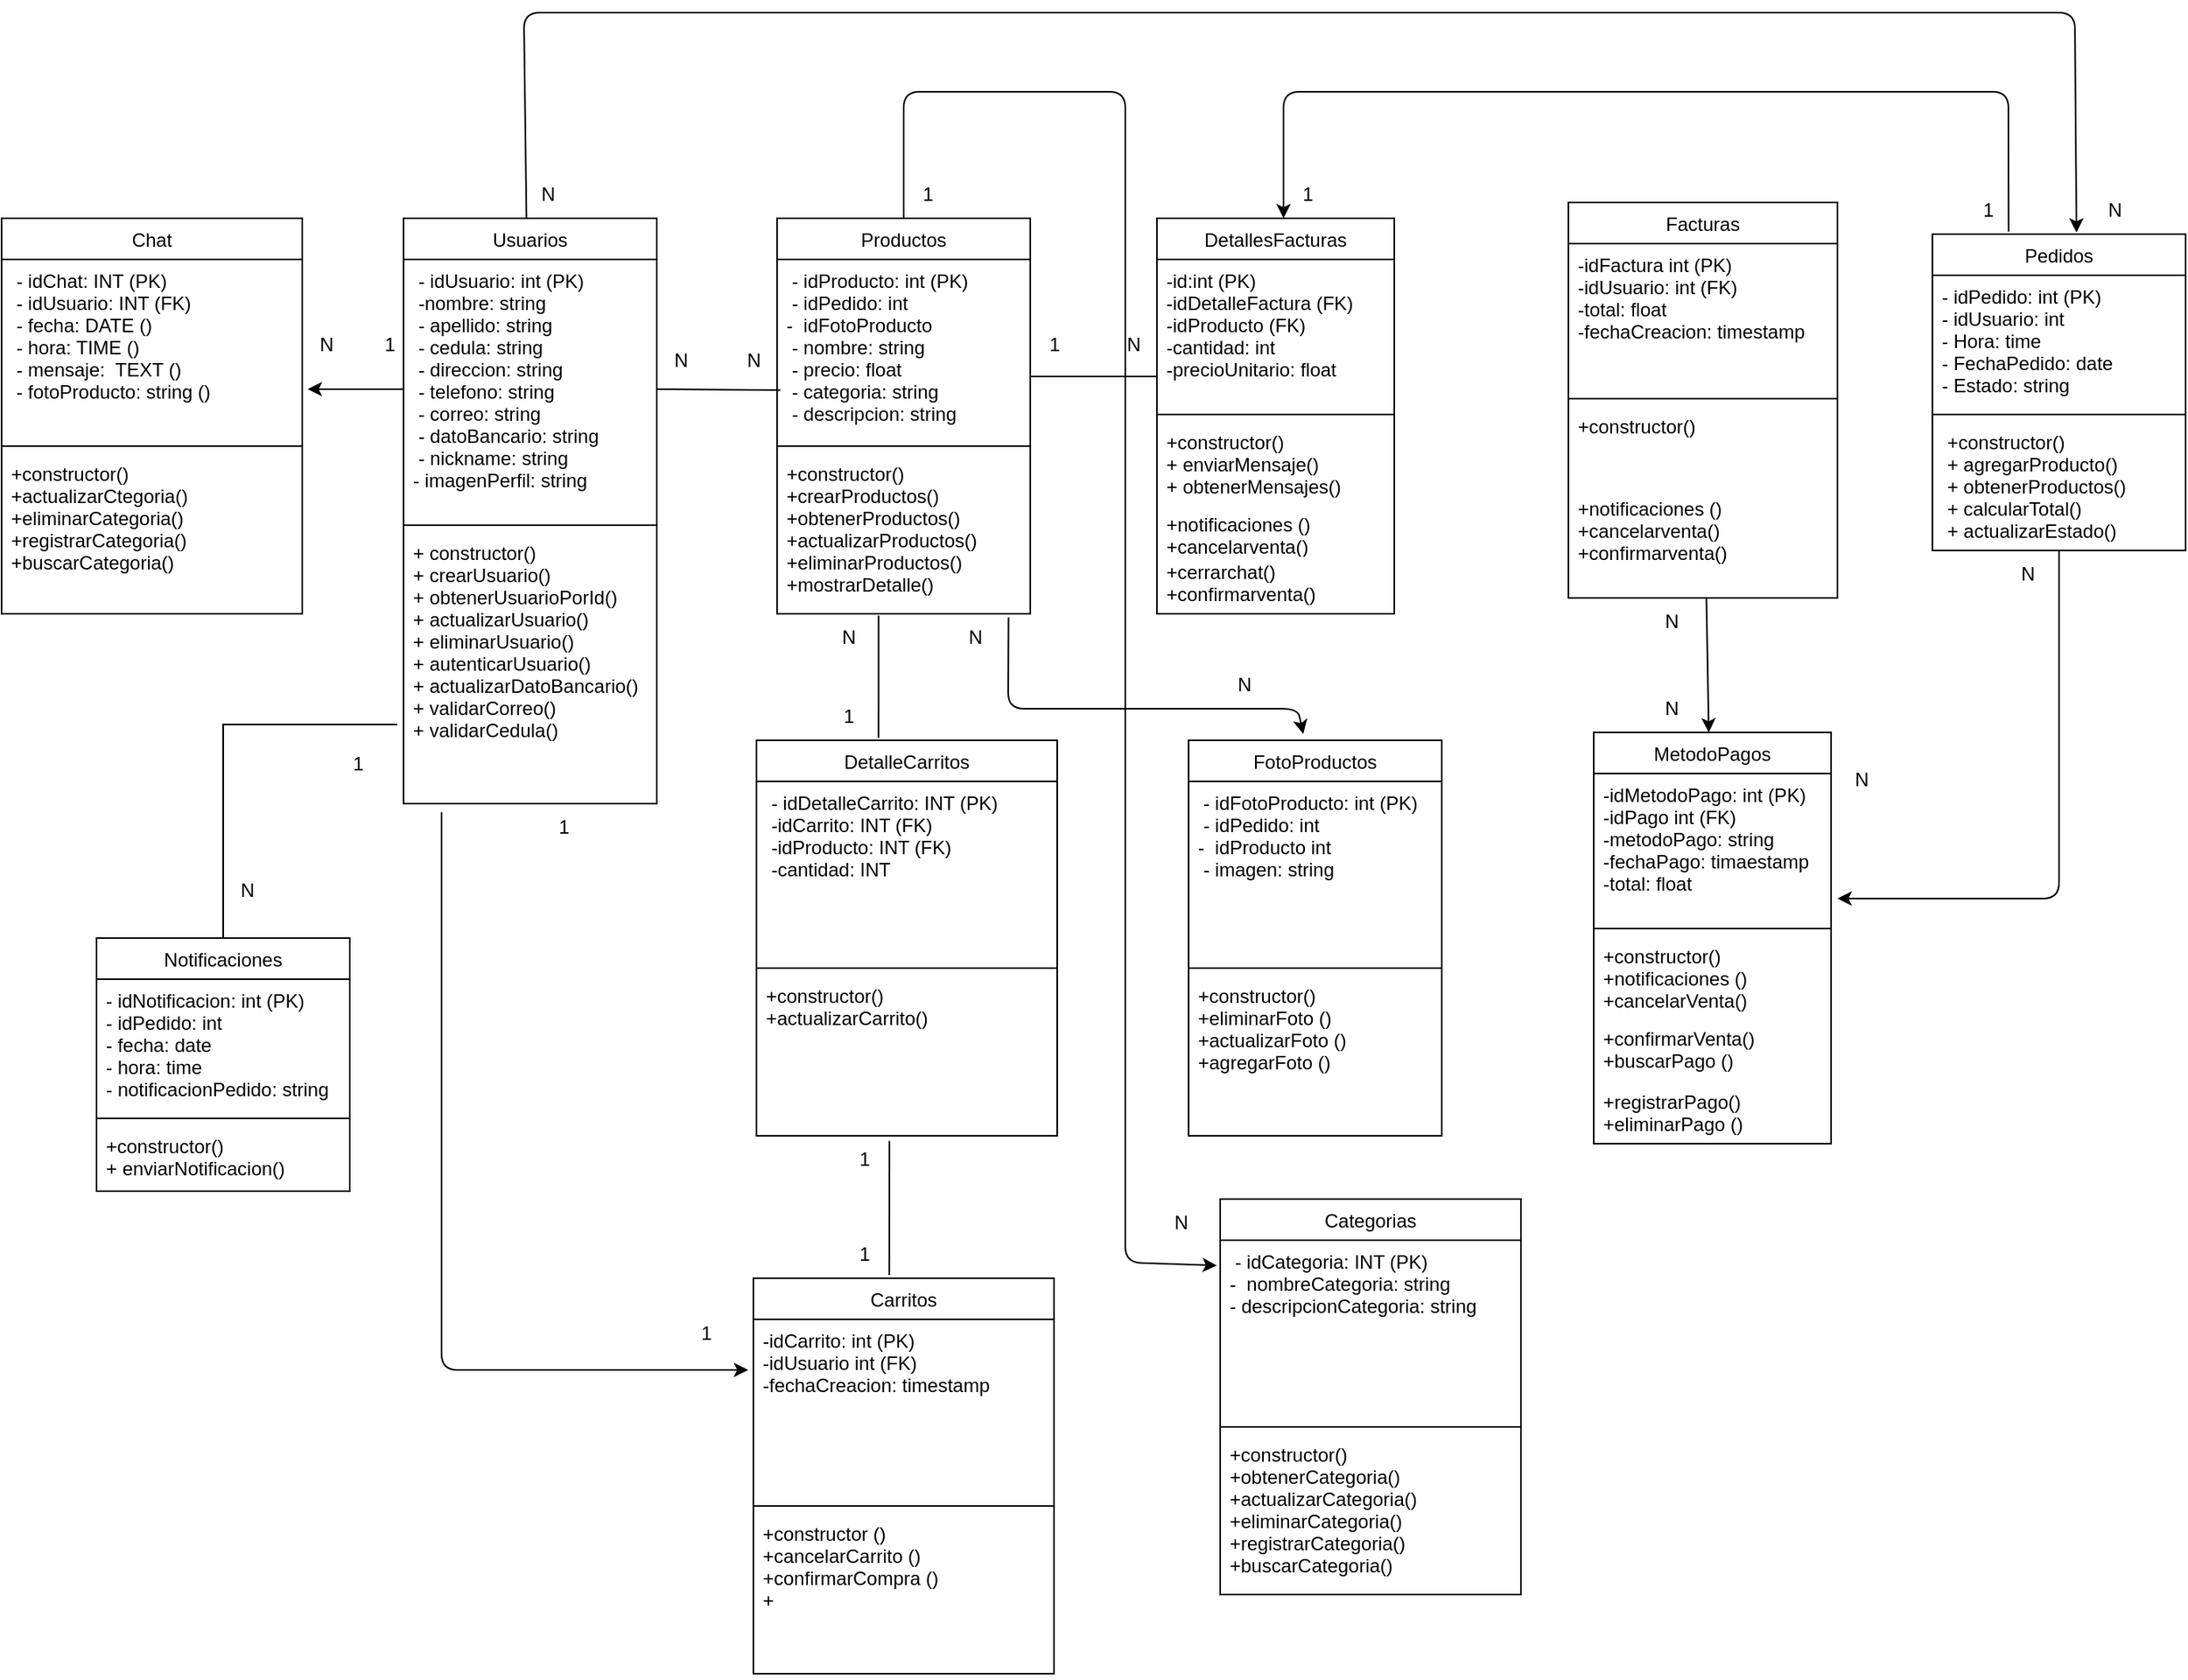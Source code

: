 <mxfile>
    <diagram id="C5RBs43oDa-KdzZeNtuy" name="Page-1">
        <mxGraphModel dx="1960" dy="1405" grid="1" gridSize="10" guides="1" tooltips="1" connect="1" arrows="1" fold="1" page="1" pageScale="1" pageWidth="827" pageHeight="1169" math="0" shadow="0">
            <root>
                <mxCell id="WIyWlLk6GJQsqaUBKTNV-0"/>
                <mxCell id="WIyWlLk6GJQsqaUBKTNV-1" parent="WIyWlLk6GJQsqaUBKTNV-0"/>
                <mxCell id="105" style="edgeStyle=none;html=1;entryX=0.569;entryY=-0.005;entryDx=0;entryDy=0;entryPerimeter=0;" parent="WIyWlLk6GJQsqaUBKTNV-1" source="zkfFHV4jXpPFQw0GAbJ--17" target="Fcxwtz2qANrsRQDYp3mJ-4" edge="1">
                    <mxGeometry relative="1" as="geometry">
                        <mxPoint x="1470" y="160" as="targetPoint"/>
                        <Array as="points">
                            <mxPoint x="490" y="30"/>
                            <mxPoint x="1470" y="30"/>
                        </Array>
                    </mxGeometry>
                </mxCell>
                <mxCell id="zkfFHV4jXpPFQw0GAbJ--17" value="Usuarios" style="swimlane;fontStyle=0;align=center;verticalAlign=top;childLayout=stackLayout;horizontal=1;startSize=26;horizontalStack=0;resizeParent=1;resizeLast=0;collapsible=1;marginBottom=0;rounded=0;shadow=0;strokeWidth=1;fontSize=12;" parent="WIyWlLk6GJQsqaUBKTNV-1" vertex="1">
                    <mxGeometry x="414" y="160" width="160" height="370" as="geometry">
                        <mxRectangle x="550" y="140" width="160" height="26" as="alternateBounds"/>
                    </mxGeometry>
                </mxCell>
                <mxCell id="zkfFHV4jXpPFQw0GAbJ--18" value=" - idUsuario: int (PK)&#10; -nombre: string&#10; - apellido: string&#10; - cedula: string&#10; - direccion: string&#10; - telefono: string&#10; - correo: string&#10; - datoBancario: string&#10; - nickname: string&#10;- imagenPerfil: string" style="text;align=left;verticalAlign=top;spacingLeft=4;spacingRight=4;overflow=hidden;rotatable=0;points=[[0,0.5],[1,0.5]];portConstraint=eastwest;fontSize=12;" parent="zkfFHV4jXpPFQw0GAbJ--17" vertex="1">
                    <mxGeometry y="26" width="160" height="164" as="geometry"/>
                </mxCell>
                <mxCell id="zkfFHV4jXpPFQw0GAbJ--23" value="" style="line;html=1;strokeWidth=1;align=left;verticalAlign=middle;spacingTop=-1;spacingLeft=3;spacingRight=3;rotatable=0;labelPosition=right;points=[];portConstraint=eastwest;fontSize=12;" parent="zkfFHV4jXpPFQw0GAbJ--17" vertex="1">
                    <mxGeometry y="190" width="160" height="8" as="geometry"/>
                </mxCell>
                <mxCell id="zkfFHV4jXpPFQw0GAbJ--24" value="+ constructor()&#10;+ crearUsuario()&#10;+ obtenerUsuarioPorId()&#10;+ actualizarUsuario()&#10;+ eliminarUsuario()&#10;+ autenticarUsuario()&#10;+ actualizarDatoBancario()&#10;+ validarCorreo()&#10;+ validarCedula()" style="text;align=left;verticalAlign=top;spacingLeft=4;spacingRight=4;overflow=hidden;rotatable=0;points=[[0,0.5],[1,0.5]];portConstraint=eastwest;fontSize=12;" parent="zkfFHV4jXpPFQw0GAbJ--17" vertex="1">
                    <mxGeometry y="198" width="160" height="172" as="geometry"/>
                </mxCell>
                <mxCell id="95" style="edgeStyle=none;html=1;" parent="WIyWlLk6GJQsqaUBKTNV-1" source="Fcxwtz2qANrsRQDYp3mJ-0" target="44" edge="1">
                    <mxGeometry relative="1" as="geometry"/>
                </mxCell>
                <mxCell id="Fcxwtz2qANrsRQDYp3mJ-0" value="Facturas" style="swimlane;fontStyle=0;align=center;verticalAlign=top;childLayout=stackLayout;horizontal=1;startSize=26;horizontalStack=0;resizeParent=1;resizeLast=0;collapsible=1;marginBottom=0;rounded=0;shadow=0;strokeWidth=1;fontSize=12;" parent="WIyWlLk6GJQsqaUBKTNV-1" vertex="1">
                    <mxGeometry x="1150" y="150" width="170" height="250" as="geometry">
                        <mxRectangle x="550" y="140" width="160" height="26" as="alternateBounds"/>
                    </mxGeometry>
                </mxCell>
                <mxCell id="Fcxwtz2qANrsRQDYp3mJ-1" value="-idFactura int (PK)&#10;-idUsuario: int (FK)&#10;-total: float&#10;-fechaCreacion: timestamp&#10;" style="text;align=left;verticalAlign=top;spacingLeft=4;spacingRight=4;overflow=hidden;rotatable=0;points=[[0,0.5],[1,0.5]];portConstraint=eastwest;fontSize=12;" parent="Fcxwtz2qANrsRQDYp3mJ-0" vertex="1">
                    <mxGeometry y="26" width="170" height="94" as="geometry"/>
                </mxCell>
                <mxCell id="Fcxwtz2qANrsRQDYp3mJ-2" value="" style="line;html=1;strokeWidth=1;align=left;verticalAlign=middle;spacingTop=-1;spacingLeft=3;spacingRight=3;rotatable=0;labelPosition=right;points=[];portConstraint=eastwest;fontSize=12;" parent="Fcxwtz2qANrsRQDYp3mJ-0" vertex="1">
                    <mxGeometry y="120" width="170" height="8" as="geometry"/>
                </mxCell>
                <mxCell id="Fcxwtz2qANrsRQDYp3mJ-3" value="+constructor()" style="text;align=left;verticalAlign=top;spacingLeft=4;spacingRight=4;overflow=hidden;rotatable=0;points=[[0,0.5],[1,0.5]];portConstraint=eastwest;fontSize=12;" parent="Fcxwtz2qANrsRQDYp3mJ-0" vertex="1">
                    <mxGeometry y="128" width="170" height="52" as="geometry"/>
                </mxCell>
                <mxCell id="32" value="+notificaciones ()&#10;+cancelarventa()&#10;+confirmarventa()" style="text;align=left;verticalAlign=top;spacingLeft=4;spacingRight=4;overflow=hidden;rotatable=0;points=[[0,0.5],[1,0.5]];portConstraint=eastwest;fontSize=12;" parent="Fcxwtz2qANrsRQDYp3mJ-0" vertex="1">
                    <mxGeometry y="180" width="170" height="50" as="geometry"/>
                </mxCell>
                <mxCell id="107" style="edgeStyle=none;html=1;exitX=0.301;exitY=-0.008;exitDx=0;exitDy=0;exitPerimeter=0;" parent="WIyWlLk6GJQsqaUBKTNV-1" source="Fcxwtz2qANrsRQDYp3mJ-4" edge="1">
                    <mxGeometry relative="1" as="geometry">
                        <mxPoint x="970" y="160" as="targetPoint"/>
                        <Array as="points">
                            <mxPoint x="1428" y="80"/>
                            <mxPoint x="970" y="80"/>
                        </Array>
                    </mxGeometry>
                </mxCell>
                <mxCell id="108" style="edgeStyle=none;html=1;" parent="WIyWlLk6GJQsqaUBKTNV-1" source="Fcxwtz2qANrsRQDYp3mJ-4" edge="1">
                    <mxGeometry relative="1" as="geometry">
                        <mxPoint x="1320" y="590" as="targetPoint"/>
                        <Array as="points">
                            <mxPoint x="1460" y="590"/>
                        </Array>
                    </mxGeometry>
                </mxCell>
                <mxCell id="Fcxwtz2qANrsRQDYp3mJ-4" value="Pedidos" style="swimlane;fontStyle=0;align=center;verticalAlign=top;childLayout=stackLayout;horizontal=1;startSize=26;horizontalStack=0;resizeParent=1;resizeLast=0;collapsible=1;marginBottom=0;rounded=0;shadow=0;strokeWidth=1;fontSize=12;" parent="WIyWlLk6GJQsqaUBKTNV-1" vertex="1">
                    <mxGeometry x="1380" y="170" width="160" height="200" as="geometry">
                        <mxRectangle x="550" y="140" width="160" height="26" as="alternateBounds"/>
                    </mxGeometry>
                </mxCell>
                <mxCell id="Fcxwtz2qANrsRQDYp3mJ-5" value="- idPedido: int (PK)&#10;- idUsuario: int&#10;- Hora: time&#10;- FechaPedido: date&#10;- Estado: string" style="text;align=left;verticalAlign=top;spacingLeft=4;spacingRight=4;overflow=hidden;rotatable=0;points=[[0,0.5],[1,0.5]];portConstraint=eastwest;fontSize=12;" parent="Fcxwtz2qANrsRQDYp3mJ-4" vertex="1">
                    <mxGeometry y="26" width="160" height="84" as="geometry"/>
                </mxCell>
                <mxCell id="Fcxwtz2qANrsRQDYp3mJ-6" value="" style="line;html=1;strokeWidth=1;align=left;verticalAlign=middle;spacingTop=-1;spacingLeft=3;spacingRight=3;rotatable=0;labelPosition=right;points=[];portConstraint=eastwest;fontSize=12;" parent="Fcxwtz2qANrsRQDYp3mJ-4" vertex="1">
                    <mxGeometry y="110" width="160" height="8" as="geometry"/>
                </mxCell>
                <mxCell id="Fcxwtz2qANrsRQDYp3mJ-7" value=" +constructor()&#10; + agregarProducto()&#10; + obtenerProductos()&#10; + calcularTotal()&#10; + actualizarEstado()" style="text;align=left;verticalAlign=top;spacingLeft=4;spacingRight=4;overflow=hidden;rotatable=0;points=[[0,0.5],[1,0.5]];portConstraint=eastwest;fontSize=12;" parent="Fcxwtz2qANrsRQDYp3mJ-4" vertex="1">
                    <mxGeometry y="118" width="160" height="82" as="geometry"/>
                </mxCell>
                <mxCell id="109" style="edgeStyle=none;html=1;entryX=-0.011;entryY=0.14;entryDx=0;entryDy=0;entryPerimeter=0;" parent="WIyWlLk6GJQsqaUBKTNV-1" source="Fcxwtz2qANrsRQDYp3mJ-8" target="55" edge="1">
                    <mxGeometry relative="1" as="geometry">
                        <mxPoint x="880" y="870" as="targetPoint"/>
                        <Array as="points">
                            <mxPoint x="730" y="80"/>
                            <mxPoint x="870" y="80"/>
                            <mxPoint x="870" y="820"/>
                        </Array>
                    </mxGeometry>
                </mxCell>
                <mxCell id="Fcxwtz2qANrsRQDYp3mJ-8" value="Productos" style="swimlane;fontStyle=0;align=center;verticalAlign=top;childLayout=stackLayout;horizontal=1;startSize=26;horizontalStack=0;resizeParent=1;resizeLast=0;collapsible=1;marginBottom=0;rounded=0;shadow=0;strokeWidth=1;fontSize=12;" parent="WIyWlLk6GJQsqaUBKTNV-1" vertex="1">
                    <mxGeometry x="650" y="160" width="160" height="250" as="geometry">
                        <mxRectangle x="550" y="140" width="160" height="26" as="alternateBounds"/>
                    </mxGeometry>
                </mxCell>
                <mxCell id="Fcxwtz2qANrsRQDYp3mJ-9" value=" - idProducto: int (PK)&#10; - idPedido: int&#10;-  idFotoProducto&#10; - nombre: string&#10; - precio: float&#10; - categoria: string&#10; - descripcion: string&#10; " style="text;align=left;verticalAlign=top;spacingLeft=4;spacingRight=4;overflow=hidden;rotatable=0;points=[[0,0.5],[1,0.5]];portConstraint=eastwest;fontSize=12;" parent="Fcxwtz2qANrsRQDYp3mJ-8" vertex="1">
                    <mxGeometry y="26" width="160" height="114" as="geometry"/>
                </mxCell>
                <mxCell id="Fcxwtz2qANrsRQDYp3mJ-10" value="" style="line;html=1;strokeWidth=1;align=left;verticalAlign=middle;spacingTop=-1;spacingLeft=3;spacingRight=3;rotatable=0;labelPosition=right;points=[];portConstraint=eastwest;fontSize=12;" parent="Fcxwtz2qANrsRQDYp3mJ-8" vertex="1">
                    <mxGeometry y="140" width="160" height="8" as="geometry"/>
                </mxCell>
                <mxCell id="Fcxwtz2qANrsRQDYp3mJ-11" value="+constructor()&#10;+crearProductos()&#10;+obtenerProductos()&#10;+actualizarProductos()&#10;+eliminarProductos()&#10;+mostrarDetalle() " style="text;align=left;verticalAlign=top;spacingLeft=4;spacingRight=4;overflow=hidden;rotatable=0;points=[[0,0.5],[1,0.5]];portConstraint=eastwest;fontSize=12;" parent="Fcxwtz2qANrsRQDYp3mJ-8" vertex="1">
                    <mxGeometry y="148" width="160" height="102" as="geometry"/>
                </mxCell>
                <mxCell id="Fcxwtz2qANrsRQDYp3mJ-12" value="Notificaciones" style="swimlane;fontStyle=0;align=center;verticalAlign=top;childLayout=stackLayout;horizontal=1;startSize=26;horizontalStack=0;resizeParent=1;resizeLast=0;collapsible=1;marginBottom=0;rounded=0;shadow=0;strokeWidth=1;fontSize=12;" parent="WIyWlLk6GJQsqaUBKTNV-1" vertex="1">
                    <mxGeometry x="220" y="615" width="160" height="160" as="geometry">
                        <mxRectangle x="550" y="140" width="160" height="26" as="alternateBounds"/>
                    </mxGeometry>
                </mxCell>
                <mxCell id="Fcxwtz2qANrsRQDYp3mJ-13" value="- idNotificacion: int (PK)&#10;- idPedido: int&#10;- fecha: date&#10;- hora: time&#10;- notificacionPedido: string" style="text;align=left;verticalAlign=top;spacingLeft=4;spacingRight=4;overflow=hidden;rotatable=0;points=[[0,0.5],[1,0.5]];portConstraint=eastwest;fontSize=12;" parent="Fcxwtz2qANrsRQDYp3mJ-12" vertex="1">
                    <mxGeometry y="26" width="160" height="84" as="geometry"/>
                </mxCell>
                <mxCell id="Fcxwtz2qANrsRQDYp3mJ-14" value="" style="line;html=1;strokeWidth=1;align=left;verticalAlign=middle;spacingTop=-1;spacingLeft=3;spacingRight=3;rotatable=0;labelPosition=right;points=[];portConstraint=eastwest;fontSize=12;" parent="Fcxwtz2qANrsRQDYp3mJ-12" vertex="1">
                    <mxGeometry y="110" width="160" height="8" as="geometry"/>
                </mxCell>
                <mxCell id="Fcxwtz2qANrsRQDYp3mJ-15" value="+constructor()&#10;+ enviarNotificacion() " style="text;align=left;verticalAlign=top;spacingLeft=4;spacingRight=4;overflow=hidden;rotatable=0;points=[[0,0.5],[1,0.5]];portConstraint=eastwest;fontSize=12;" parent="Fcxwtz2qANrsRQDYp3mJ-12" vertex="1">
                    <mxGeometry y="118" width="160" height="40" as="geometry"/>
                </mxCell>
                <mxCell id="38" value="DetallesFacturas" style="swimlane;fontStyle=0;align=center;verticalAlign=top;childLayout=stackLayout;horizontal=1;startSize=26;horizontalStack=0;resizeParent=1;resizeLast=0;collapsible=1;marginBottom=0;rounded=0;shadow=0;strokeWidth=1;fontSize=12;" parent="WIyWlLk6GJQsqaUBKTNV-1" vertex="1">
                    <mxGeometry x="890" y="160" width="150" height="250" as="geometry">
                        <mxRectangle x="550" y="140" width="160" height="26" as="alternateBounds"/>
                    </mxGeometry>
                </mxCell>
                <mxCell id="39" value="-id:int (PK)&#10;-idDetalleFactura (FK)&#10;-idProducto (FK)&#10;-cantidad: int&#10;-precioUnitario: float" style="text;align=left;verticalAlign=top;spacingLeft=4;spacingRight=4;overflow=hidden;rotatable=0;points=[[0,0.5],[1,0.5]];portConstraint=eastwest;fontSize=12;" parent="38" vertex="1">
                    <mxGeometry y="26" width="150" height="94" as="geometry"/>
                </mxCell>
                <mxCell id="40" value="" style="line;html=1;strokeWidth=1;align=left;verticalAlign=middle;spacingTop=-1;spacingLeft=3;spacingRight=3;rotatable=0;labelPosition=right;points=[];portConstraint=eastwest;fontSize=12;" parent="38" vertex="1">
                    <mxGeometry y="120" width="150" height="8" as="geometry"/>
                </mxCell>
                <mxCell id="41" value="+constructor()&#10;+ enviarMensaje()&#10;+ obtenerMensajes()" style="text;align=left;verticalAlign=top;spacingLeft=4;spacingRight=4;overflow=hidden;rotatable=0;points=[[0,0.5],[1,0.5]];portConstraint=eastwest;fontSize=12;" parent="38" vertex="1">
                    <mxGeometry y="128" width="150" height="52" as="geometry"/>
                </mxCell>
                <mxCell id="42" value="+notificaciones ()&#10;+cancelarventa()" style="text;align=left;verticalAlign=top;spacingLeft=4;spacingRight=4;overflow=hidden;rotatable=0;points=[[0,0.5],[1,0.5]];portConstraint=eastwest;fontSize=12;" parent="38" vertex="1">
                    <mxGeometry y="180" width="150" height="30" as="geometry"/>
                </mxCell>
                <mxCell id="43" value="+cerrarchat()&#10;+confirmarventa()" style="text;align=left;verticalAlign=top;spacingLeft=4;spacingRight=4;overflow=hidden;rotatable=0;points=[[0,0.5],[1,0.5]];portConstraint=eastwest;fontSize=12;" parent="38" vertex="1">
                    <mxGeometry y="210" width="150" height="40" as="geometry"/>
                </mxCell>
                <mxCell id="44" value="MetodoPagos" style="swimlane;fontStyle=0;align=center;verticalAlign=top;childLayout=stackLayout;horizontal=1;startSize=26;horizontalStack=0;resizeParent=1;resizeLast=0;collapsible=1;marginBottom=0;rounded=0;shadow=0;strokeWidth=1;fontSize=12;" parent="WIyWlLk6GJQsqaUBKTNV-1" vertex="1">
                    <mxGeometry x="1166" y="485" width="150" height="260" as="geometry">
                        <mxRectangle x="550" y="140" width="160" height="26" as="alternateBounds"/>
                    </mxGeometry>
                </mxCell>
                <mxCell id="45" value="-idMetodoPago: int (PK)&#10;-idPago int (FK)&#10;-metodoPago: string&#10;-fechaPago: timaestamp&#10;-total: float" style="text;align=left;verticalAlign=top;spacingLeft=4;spacingRight=4;overflow=hidden;rotatable=0;points=[[0,0.5],[1,0.5]];portConstraint=eastwest;fontSize=12;" parent="44" vertex="1">
                    <mxGeometry y="26" width="150" height="94" as="geometry"/>
                </mxCell>
                <mxCell id="46" value="" style="line;html=1;strokeWidth=1;align=left;verticalAlign=middle;spacingTop=-1;spacingLeft=3;spacingRight=3;rotatable=0;labelPosition=right;points=[];portConstraint=eastwest;fontSize=12;" parent="44" vertex="1">
                    <mxGeometry y="120" width="150" height="8" as="geometry"/>
                </mxCell>
                <mxCell id="47" value="+constructor()&#10;+notificaciones ()&#10;+cancelarVenta()" style="text;align=left;verticalAlign=top;spacingLeft=4;spacingRight=4;overflow=hidden;rotatable=0;points=[[0,0.5],[1,0.5]];portConstraint=eastwest;fontSize=12;" parent="44" vertex="1">
                    <mxGeometry y="128" width="150" height="52" as="geometry"/>
                </mxCell>
                <mxCell id="49" value="+confirmarVenta()&#10;+buscarPago ()" style="text;align=left;verticalAlign=top;spacingLeft=4;spacingRight=4;overflow=hidden;rotatable=0;points=[[0,0.5],[1,0.5]];portConstraint=eastwest;fontSize=12;" parent="44" vertex="1">
                    <mxGeometry y="180" width="150" height="40" as="geometry"/>
                </mxCell>
                <mxCell id="66" value="+registrarPago()&#10;+eliminarPago ()" style="text;align=left;verticalAlign=top;spacingLeft=4;spacingRight=4;overflow=hidden;rotatable=0;points=[[0,0.5],[1,0.5]];portConstraint=eastwest;fontSize=12;" parent="44" vertex="1">
                    <mxGeometry y="220" width="150" height="40" as="geometry"/>
                </mxCell>
                <mxCell id="50" value="FotoProductos" style="swimlane;fontStyle=0;align=center;verticalAlign=top;childLayout=stackLayout;horizontal=1;startSize=26;horizontalStack=0;resizeParent=1;resizeLast=0;collapsible=1;marginBottom=0;rounded=0;shadow=0;strokeWidth=1;fontSize=12;" parent="WIyWlLk6GJQsqaUBKTNV-1" vertex="1">
                    <mxGeometry x="910" y="490" width="160" height="250" as="geometry">
                        <mxRectangle x="550" y="140" width="160" height="26" as="alternateBounds"/>
                    </mxGeometry>
                </mxCell>
                <mxCell id="51" value=" - idFotoProducto: int (PK)&#10; - idPedido: int&#10;-  idProducto int&#10; - imagen: string" style="text;align=left;verticalAlign=top;spacingLeft=4;spacingRight=4;overflow=hidden;rotatable=0;points=[[0,0.5],[1,0.5]];portConstraint=eastwest;fontSize=12;" parent="50" vertex="1">
                    <mxGeometry y="26" width="160" height="114" as="geometry"/>
                </mxCell>
                <mxCell id="52" value="" style="line;html=1;strokeWidth=1;align=left;verticalAlign=middle;spacingTop=-1;spacingLeft=3;spacingRight=3;rotatable=0;labelPosition=right;points=[];portConstraint=eastwest;fontSize=12;" parent="50" vertex="1">
                    <mxGeometry y="140" width="160" height="8" as="geometry"/>
                </mxCell>
                <mxCell id="53" value="+constructor()&#10;+eliminarFoto ()&#10;+actualizarFoto ()&#10;+agregarFoto ()&#10;" style="text;align=left;verticalAlign=top;spacingLeft=4;spacingRight=4;overflow=hidden;rotatable=0;points=[[0,0.5],[1,0.5]];portConstraint=eastwest;fontSize=12;" parent="50" vertex="1">
                    <mxGeometry y="148" width="160" height="102" as="geometry"/>
                </mxCell>
                <mxCell id="54" value="Categorias" style="swimlane;fontStyle=0;align=center;verticalAlign=top;childLayout=stackLayout;horizontal=1;startSize=26;horizontalStack=0;resizeParent=1;resizeLast=0;collapsible=1;marginBottom=0;rounded=0;shadow=0;strokeWidth=1;fontSize=12;" parent="WIyWlLk6GJQsqaUBKTNV-1" vertex="1">
                    <mxGeometry x="930" y="780" width="190" height="250" as="geometry">
                        <mxRectangle x="550" y="140" width="160" height="26" as="alternateBounds"/>
                    </mxGeometry>
                </mxCell>
                <mxCell id="55" value=" - idCategoria: INT (PK)&#10;-  nombreCategoria: string &#10;- descripcionCategoria: string" style="text;align=left;verticalAlign=top;spacingLeft=4;spacingRight=4;overflow=hidden;rotatable=0;points=[[0,0.5],[1,0.5]];portConstraint=eastwest;fontSize=12;" parent="54" vertex="1">
                    <mxGeometry y="26" width="190" height="114" as="geometry"/>
                </mxCell>
                <mxCell id="56" value="" style="line;html=1;strokeWidth=1;align=left;verticalAlign=middle;spacingTop=-1;spacingLeft=3;spacingRight=3;rotatable=0;labelPosition=right;points=[];portConstraint=eastwest;fontSize=12;" parent="54" vertex="1">
                    <mxGeometry y="140" width="190" height="8" as="geometry"/>
                </mxCell>
                <mxCell id="57" value="+constructor()&#10;+obtenerCategoria()&#10;+actualizarCategoria()&#10;+eliminarCategoria()&#10;+registrarCategoria()&#10;+buscarCategoria()" style="text;align=left;verticalAlign=top;spacingLeft=4;spacingRight=4;overflow=hidden;rotatable=0;points=[[0,0.5],[1,0.5]];portConstraint=eastwest;fontSize=12;" parent="54" vertex="1">
                    <mxGeometry y="148" width="190" height="102" as="geometry"/>
                </mxCell>
                <mxCell id="58" value="Carritos" style="swimlane;fontStyle=0;align=center;verticalAlign=top;childLayout=stackLayout;horizontal=1;startSize=26;horizontalStack=0;resizeParent=1;resizeLast=0;collapsible=1;marginBottom=0;rounded=0;shadow=0;strokeWidth=1;fontSize=12;" parent="WIyWlLk6GJQsqaUBKTNV-1" vertex="1">
                    <mxGeometry x="635" y="830" width="190" height="250" as="geometry">
                        <mxRectangle x="550" y="140" width="160" height="26" as="alternateBounds"/>
                    </mxGeometry>
                </mxCell>
                <mxCell id="59" value="-idCarrito: int (PK)&#10;-idUsuario int (FK)&#10;-fechaCreacion: timestamp&#10;" style="text;align=left;verticalAlign=top;spacingLeft=4;spacingRight=4;overflow=hidden;rotatable=0;points=[[0,0.5],[1,0.5]];portConstraint=eastwest;fontSize=12;" parent="58" vertex="1">
                    <mxGeometry y="26" width="190" height="114" as="geometry"/>
                </mxCell>
                <mxCell id="60" value="" style="line;html=1;strokeWidth=1;align=left;verticalAlign=middle;spacingTop=-1;spacingLeft=3;spacingRight=3;rotatable=0;labelPosition=right;points=[];portConstraint=eastwest;fontSize=12;" parent="58" vertex="1">
                    <mxGeometry y="140" width="190" height="8" as="geometry"/>
                </mxCell>
                <mxCell id="61" value="+constructor ()&#10;+cancelarCarrito ()&#10;+confirmarCompra ()&#10;+" style="text;align=left;verticalAlign=top;spacingLeft=4;spacingRight=4;overflow=hidden;rotatable=0;points=[[0,0.5],[1,0.5]];portConstraint=eastwest;fontSize=12;" parent="58" vertex="1">
                    <mxGeometry y="148" width="190" height="102" as="geometry"/>
                </mxCell>
                <mxCell id="62" value="DetalleCarritos" style="swimlane;fontStyle=0;align=center;verticalAlign=top;childLayout=stackLayout;horizontal=1;startSize=26;horizontalStack=0;resizeParent=1;resizeLast=0;collapsible=1;marginBottom=0;rounded=0;shadow=0;strokeWidth=1;fontSize=12;" parent="WIyWlLk6GJQsqaUBKTNV-1" vertex="1">
                    <mxGeometry x="637" y="490" width="190" height="250" as="geometry">
                        <mxRectangle x="550" y="140" width="160" height="26" as="alternateBounds"/>
                    </mxGeometry>
                </mxCell>
                <mxCell id="63" value=" - idDetalleCarrito: INT (PK)&#10; -idCarrito: INT (FK)&#10; -idProducto: INT (FK)&#10; -cantidad: INT" style="text;align=left;verticalAlign=top;spacingLeft=4;spacingRight=4;overflow=hidden;rotatable=0;points=[[0,0.5],[1,0.5]];portConstraint=eastwest;fontSize=12;" parent="62" vertex="1">
                    <mxGeometry y="26" width="190" height="114" as="geometry"/>
                </mxCell>
                <mxCell id="64" value="" style="line;html=1;strokeWidth=1;align=left;verticalAlign=middle;spacingTop=-1;spacingLeft=3;spacingRight=3;rotatable=0;labelPosition=right;points=[];portConstraint=eastwest;fontSize=12;" parent="62" vertex="1">
                    <mxGeometry y="140" width="190" height="8" as="geometry"/>
                </mxCell>
                <mxCell id="65" value="+constructor()&#10;+actualizarCarrito()" style="text;align=left;verticalAlign=top;spacingLeft=4;spacingRight=4;overflow=hidden;rotatable=0;points=[[0,0.5],[1,0.5]];portConstraint=eastwest;fontSize=12;" parent="62" vertex="1">
                    <mxGeometry y="148" width="190" height="102" as="geometry"/>
                </mxCell>
                <mxCell id="67" value="Chat" style="swimlane;fontStyle=0;align=center;verticalAlign=top;childLayout=stackLayout;horizontal=1;startSize=26;horizontalStack=0;resizeParent=1;resizeLast=0;collapsible=1;marginBottom=0;rounded=0;shadow=0;strokeWidth=1;fontSize=12;" parent="WIyWlLk6GJQsqaUBKTNV-1" vertex="1">
                    <mxGeometry x="160" y="160" width="190" height="250" as="geometry">
                        <mxRectangle x="550" y="140" width="160" height="26" as="alternateBounds"/>
                    </mxGeometry>
                </mxCell>
                <mxCell id="68" value=" - idChat: INT (PK)&#10; - idUsuario: INT (FK)&#10; - fecha: DATE ()&#10; - hora: TIME ()&#10; - mensaje:  TEXT ()&#10; - fotoProducto: string ()&#10;" style="text;align=left;verticalAlign=top;spacingLeft=4;spacingRight=4;overflow=hidden;rotatable=0;points=[[0,0.5],[1,0.5]];portConstraint=eastwest;fontSize=12;" parent="67" vertex="1">
                    <mxGeometry y="26" width="190" height="114" as="geometry"/>
                </mxCell>
                <mxCell id="69" value="" style="line;html=1;strokeWidth=1;align=left;verticalAlign=middle;spacingTop=-1;spacingLeft=3;spacingRight=3;rotatable=0;labelPosition=right;points=[];portConstraint=eastwest;fontSize=12;" parent="67" vertex="1">
                    <mxGeometry y="140" width="190" height="8" as="geometry"/>
                </mxCell>
                <mxCell id="70" value="+constructor()&#10;+actualizarCtegoria()&#10;+eliminarCategoria()&#10;+registrarCategoria()&#10;+buscarCategoria()" style="text;align=left;verticalAlign=top;spacingLeft=4;spacingRight=4;overflow=hidden;rotatable=0;points=[[0,0.5],[1,0.5]];portConstraint=eastwest;fontSize=12;" parent="67" vertex="1">
                    <mxGeometry y="148" width="190" height="102" as="geometry"/>
                </mxCell>
                <mxCell id="72" value="" style="line;strokeWidth=1;rotatable=0;dashed=0;labelPosition=right;align=left;verticalAlign=middle;spacingTop=0;spacingLeft=6;points=[];portConstraint=eastwest;" parent="WIyWlLk6GJQsqaUBKTNV-1" vertex="1">
                    <mxGeometry x="810" y="255" width="80" height="10" as="geometry"/>
                </mxCell>
                <mxCell id="74" value="" style="endArrow=none;html=1;rounded=0;exitX=0.401;exitY=1.011;exitDx=0;exitDy=0;exitPerimeter=0;entryX=0.406;entryY=-0.006;entryDx=0;entryDy=0;entryPerimeter=0;" parent="WIyWlLk6GJQsqaUBKTNV-1" source="Fcxwtz2qANrsRQDYp3mJ-11" target="62" edge="1">
                    <mxGeometry relative="1" as="geometry">
                        <mxPoint x="720" y="440" as="sourcePoint"/>
                        <mxPoint x="710" y="470" as="targetPoint"/>
                    </mxGeometry>
                </mxCell>
                <mxCell id="75" value="" style="endArrow=none;html=1;rounded=0;exitX=1;exitY=0.5;exitDx=0;exitDy=0;entryX=0.013;entryY=0.725;entryDx=0;entryDy=0;entryPerimeter=0;" parent="WIyWlLk6GJQsqaUBKTNV-1" source="zkfFHV4jXpPFQw0GAbJ--18" target="Fcxwtz2qANrsRQDYp3mJ-9" edge="1">
                    <mxGeometry relative="1" as="geometry">
                        <mxPoint x="620.02" y="246.312" as="sourcePoint"/>
                        <mxPoint x="620.0" y="323.69" as="targetPoint"/>
                        <Array as="points"/>
                    </mxGeometry>
                </mxCell>
                <mxCell id="76" value="1" style="text;html=1;align=center;verticalAlign=middle;resizable=0;points=[];autosize=1;strokeColor=none;fillColor=none;" parent="WIyWlLk6GJQsqaUBKTNV-1" vertex="1">
                    <mxGeometry x="810" y="225" width="30" height="30" as="geometry"/>
                </mxCell>
                <mxCell id="77" value="N" style="text;html=1;align=center;verticalAlign=middle;resizable=0;points=[];autosize=1;strokeColor=none;fillColor=none;" parent="WIyWlLk6GJQsqaUBKTNV-1" vertex="1">
                    <mxGeometry x="860" y="225" width="30" height="30" as="geometry"/>
                </mxCell>
                <mxCell id="78" value="N" style="text;html=1;align=center;verticalAlign=middle;resizable=0;points=[];autosize=1;strokeColor=none;fillColor=none;" parent="WIyWlLk6GJQsqaUBKTNV-1" vertex="1">
                    <mxGeometry x="680" y="410" width="30" height="30" as="geometry"/>
                </mxCell>
                <mxCell id="79" value="1" style="text;html=1;align=center;verticalAlign=middle;resizable=0;points=[];autosize=1;strokeColor=none;fillColor=none;" parent="WIyWlLk6GJQsqaUBKTNV-1" vertex="1">
                    <mxGeometry x="680" y="460" width="30" height="30" as="geometry"/>
                </mxCell>
                <mxCell id="81" value="N" style="text;html=1;align=center;verticalAlign=middle;resizable=0;points=[];autosize=1;strokeColor=none;fillColor=none;" parent="WIyWlLk6GJQsqaUBKTNV-1" vertex="1">
                    <mxGeometry x="574" y="235" width="30" height="30" as="geometry"/>
                </mxCell>
                <mxCell id="82" value="N" style="text;html=1;align=center;verticalAlign=middle;resizable=0;points=[];autosize=1;strokeColor=none;fillColor=none;" parent="WIyWlLk6GJQsqaUBKTNV-1" vertex="1">
                    <mxGeometry x="620" y="235" width="30" height="30" as="geometry"/>
                </mxCell>
                <mxCell id="83" value="" style="endArrow=none;html=1;rounded=0;entryX=0.5;entryY=0;entryDx=0;entryDy=0;" parent="WIyWlLk6GJQsqaUBKTNV-1" target="Fcxwtz2qANrsRQDYp3mJ-12" edge="1">
                    <mxGeometry relative="1" as="geometry">
                        <mxPoint x="410" y="480" as="sourcePoint"/>
                        <mxPoint x="630" y="570" as="targetPoint"/>
                        <Array as="points">
                            <mxPoint x="300" y="480"/>
                        </Array>
                    </mxGeometry>
                </mxCell>
                <mxCell id="84" value="1" style="text;html=1;align=center;verticalAlign=middle;resizable=0;points=[];autosize=1;strokeColor=none;fillColor=none;" parent="WIyWlLk6GJQsqaUBKTNV-1" vertex="1">
                    <mxGeometry x="370" y="490" width="30" height="30" as="geometry"/>
                </mxCell>
                <mxCell id="85" value="N" style="text;html=1;align=center;verticalAlign=middle;resizable=0;points=[];autosize=1;strokeColor=none;fillColor=none;" parent="WIyWlLk6GJQsqaUBKTNV-1" vertex="1">
                    <mxGeometry x="300" y="570" width="30" height="30" as="geometry"/>
                </mxCell>
                <mxCell id="87" value="" style="endArrow=none;html=1;rounded=0;exitX=0.442;exitY=1.032;exitDx=0;exitDy=0;exitPerimeter=0;entryX=0.452;entryY=-0.008;entryDx=0;entryDy=0;entryPerimeter=0;" parent="WIyWlLk6GJQsqaUBKTNV-1" source="65" target="58" edge="1">
                    <mxGeometry relative="1" as="geometry">
                        <mxPoint x="730" y="770" as="sourcePoint"/>
                        <mxPoint x="890" y="770" as="targetPoint"/>
                    </mxGeometry>
                </mxCell>
                <mxCell id="88" value="1" style="text;html=1;align=center;verticalAlign=middle;resizable=0;points=[];autosize=1;strokeColor=none;fillColor=none;" parent="WIyWlLk6GJQsqaUBKTNV-1" vertex="1">
                    <mxGeometry x="690" y="740" width="30" height="30" as="geometry"/>
                </mxCell>
                <mxCell id="89" value="1" style="text;html=1;align=center;verticalAlign=middle;resizable=0;points=[];autosize=1;strokeColor=none;fillColor=none;" parent="WIyWlLk6GJQsqaUBKTNV-1" vertex="1">
                    <mxGeometry x="690" y="800" width="30" height="30" as="geometry"/>
                </mxCell>
                <mxCell id="92" style="edgeStyle=none;html=1;entryX=-0.017;entryY=0.281;entryDx=0;entryDy=0;entryPerimeter=0;exitX=0.15;exitY=1.031;exitDx=0;exitDy=0;exitPerimeter=0;" parent="WIyWlLk6GJQsqaUBKTNV-1" source="zkfFHV4jXpPFQw0GAbJ--24" target="59" edge="1">
                    <mxGeometry relative="1" as="geometry">
                        <mxPoint x="660" y="820" as="targetPoint"/>
                        <Array as="points">
                            <mxPoint x="438" y="888"/>
                        </Array>
                    </mxGeometry>
                </mxCell>
                <mxCell id="93" value="1" style="text;html=1;align=center;verticalAlign=middle;resizable=0;points=[];autosize=1;strokeColor=none;fillColor=none;" parent="WIyWlLk6GJQsqaUBKTNV-1" vertex="1">
                    <mxGeometry x="590" y="850" width="30" height="30" as="geometry"/>
                </mxCell>
                <mxCell id="94" value="1" style="text;html=1;align=center;verticalAlign=middle;resizable=0;points=[];autosize=1;strokeColor=none;fillColor=none;" parent="WIyWlLk6GJQsqaUBKTNV-1" vertex="1">
                    <mxGeometry x="500" y="530" width="30" height="30" as="geometry"/>
                </mxCell>
                <mxCell id="96" value="N" style="text;html=1;align=center;verticalAlign=middle;resizable=0;points=[];autosize=1;strokeColor=none;fillColor=none;" parent="WIyWlLk6GJQsqaUBKTNV-1" vertex="1">
                    <mxGeometry x="1200" y="400" width="30" height="30" as="geometry"/>
                </mxCell>
                <mxCell id="97" value="N" style="text;html=1;align=center;verticalAlign=middle;resizable=0;points=[];autosize=1;strokeColor=none;fillColor=none;" parent="WIyWlLk6GJQsqaUBKTNV-1" vertex="1">
                    <mxGeometry x="1200" y="455" width="30" height="30" as="geometry"/>
                </mxCell>
                <mxCell id="98" style="edgeStyle=none;html=1;entryX=1.018;entryY=0.719;entryDx=0;entryDy=0;entryPerimeter=0;" parent="WIyWlLk6GJQsqaUBKTNV-1" source="zkfFHV4jXpPFQw0GAbJ--18" target="68" edge="1">
                    <mxGeometry relative="1" as="geometry"/>
                </mxCell>
                <mxCell id="99" value="1" style="text;html=1;align=center;verticalAlign=middle;resizable=0;points=[];autosize=1;strokeColor=none;fillColor=none;" parent="WIyWlLk6GJQsqaUBKTNV-1" vertex="1">
                    <mxGeometry x="390" y="225" width="30" height="30" as="geometry"/>
                </mxCell>
                <mxCell id="100" value="N" style="text;html=1;align=center;verticalAlign=middle;resizable=0;points=[];autosize=1;strokeColor=none;fillColor=none;" parent="WIyWlLk6GJQsqaUBKTNV-1" vertex="1">
                    <mxGeometry x="350" y="225" width="30" height="30" as="geometry"/>
                </mxCell>
                <mxCell id="101" style="edgeStyle=none;html=1;exitX=0.914;exitY=1.022;exitDx=0;exitDy=0;exitPerimeter=0;entryX=0.453;entryY=-0.016;entryDx=0;entryDy=0;entryPerimeter=0;" parent="WIyWlLk6GJQsqaUBKTNV-1" source="Fcxwtz2qANrsRQDYp3mJ-11" target="50" edge="1">
                    <mxGeometry relative="1" as="geometry">
                        <mxPoint x="980" y="480" as="targetPoint"/>
                        <Array as="points">
                            <mxPoint x="796" y="470"/>
                            <mxPoint x="979" y="470"/>
                        </Array>
                    </mxGeometry>
                </mxCell>
                <mxCell id="102" value="N" style="text;html=1;align=center;verticalAlign=middle;resizable=0;points=[];autosize=1;strokeColor=none;fillColor=none;" parent="WIyWlLk6GJQsqaUBKTNV-1" vertex="1">
                    <mxGeometry x="760" y="410" width="30" height="30" as="geometry"/>
                </mxCell>
                <mxCell id="103" value="N" style="text;html=1;align=center;verticalAlign=middle;resizable=0;points=[];autosize=1;strokeColor=none;fillColor=none;" parent="WIyWlLk6GJQsqaUBKTNV-1" vertex="1">
                    <mxGeometry x="930" y="440" width="30" height="30" as="geometry"/>
                </mxCell>
                <mxCell id="110" value="1" style="text;html=1;align=center;verticalAlign=middle;resizable=0;points=[];autosize=1;strokeColor=none;fillColor=none;" parent="WIyWlLk6GJQsqaUBKTNV-1" vertex="1">
                    <mxGeometry x="1400" y="140" width="30" height="30" as="geometry"/>
                </mxCell>
                <mxCell id="111" value="1" style="text;html=1;align=center;verticalAlign=middle;resizable=0;points=[];autosize=1;strokeColor=none;fillColor=none;" parent="WIyWlLk6GJQsqaUBKTNV-1" vertex="1">
                    <mxGeometry x="970" y="130" width="30" height="30" as="geometry"/>
                </mxCell>
                <mxCell id="113" value="N" style="text;html=1;align=center;verticalAlign=middle;resizable=0;points=[];autosize=1;strokeColor=none;fillColor=none;" parent="WIyWlLk6GJQsqaUBKTNV-1" vertex="1">
                    <mxGeometry x="1320" y="500" width="30" height="30" as="geometry"/>
                </mxCell>
                <mxCell id="114" value="N" style="text;html=1;align=center;verticalAlign=middle;resizable=0;points=[];autosize=1;strokeColor=none;fillColor=none;" parent="WIyWlLk6GJQsqaUBKTNV-1" vertex="1">
                    <mxGeometry x="1425" y="370" width="30" height="30" as="geometry"/>
                </mxCell>
                <mxCell id="115" value="N" style="text;html=1;align=center;verticalAlign=middle;resizable=0;points=[];autosize=1;strokeColor=none;fillColor=none;" parent="WIyWlLk6GJQsqaUBKTNV-1" vertex="1">
                    <mxGeometry x="890" y="780" width="30" height="30" as="geometry"/>
                </mxCell>
                <mxCell id="116" value="1" style="text;html=1;align=center;verticalAlign=middle;resizable=0;points=[];autosize=1;strokeColor=none;fillColor=none;" parent="WIyWlLk6GJQsqaUBKTNV-1" vertex="1">
                    <mxGeometry x="730" y="130" width="30" height="30" as="geometry"/>
                </mxCell>
                <mxCell id="117" value="N" style="text;html=1;align=center;verticalAlign=middle;resizable=0;points=[];autosize=1;strokeColor=none;fillColor=none;" parent="WIyWlLk6GJQsqaUBKTNV-1" vertex="1">
                    <mxGeometry x="490" y="130" width="30" height="30" as="geometry"/>
                </mxCell>
                <mxCell id="118" value="N" style="text;html=1;align=center;verticalAlign=middle;resizable=0;points=[];autosize=1;strokeColor=none;fillColor=none;" parent="WIyWlLk6GJQsqaUBKTNV-1" vertex="1">
                    <mxGeometry x="1480" y="140" width="30" height="30" as="geometry"/>
                </mxCell>
            </root>
        </mxGraphModel>
    </diagram>
</mxfile>